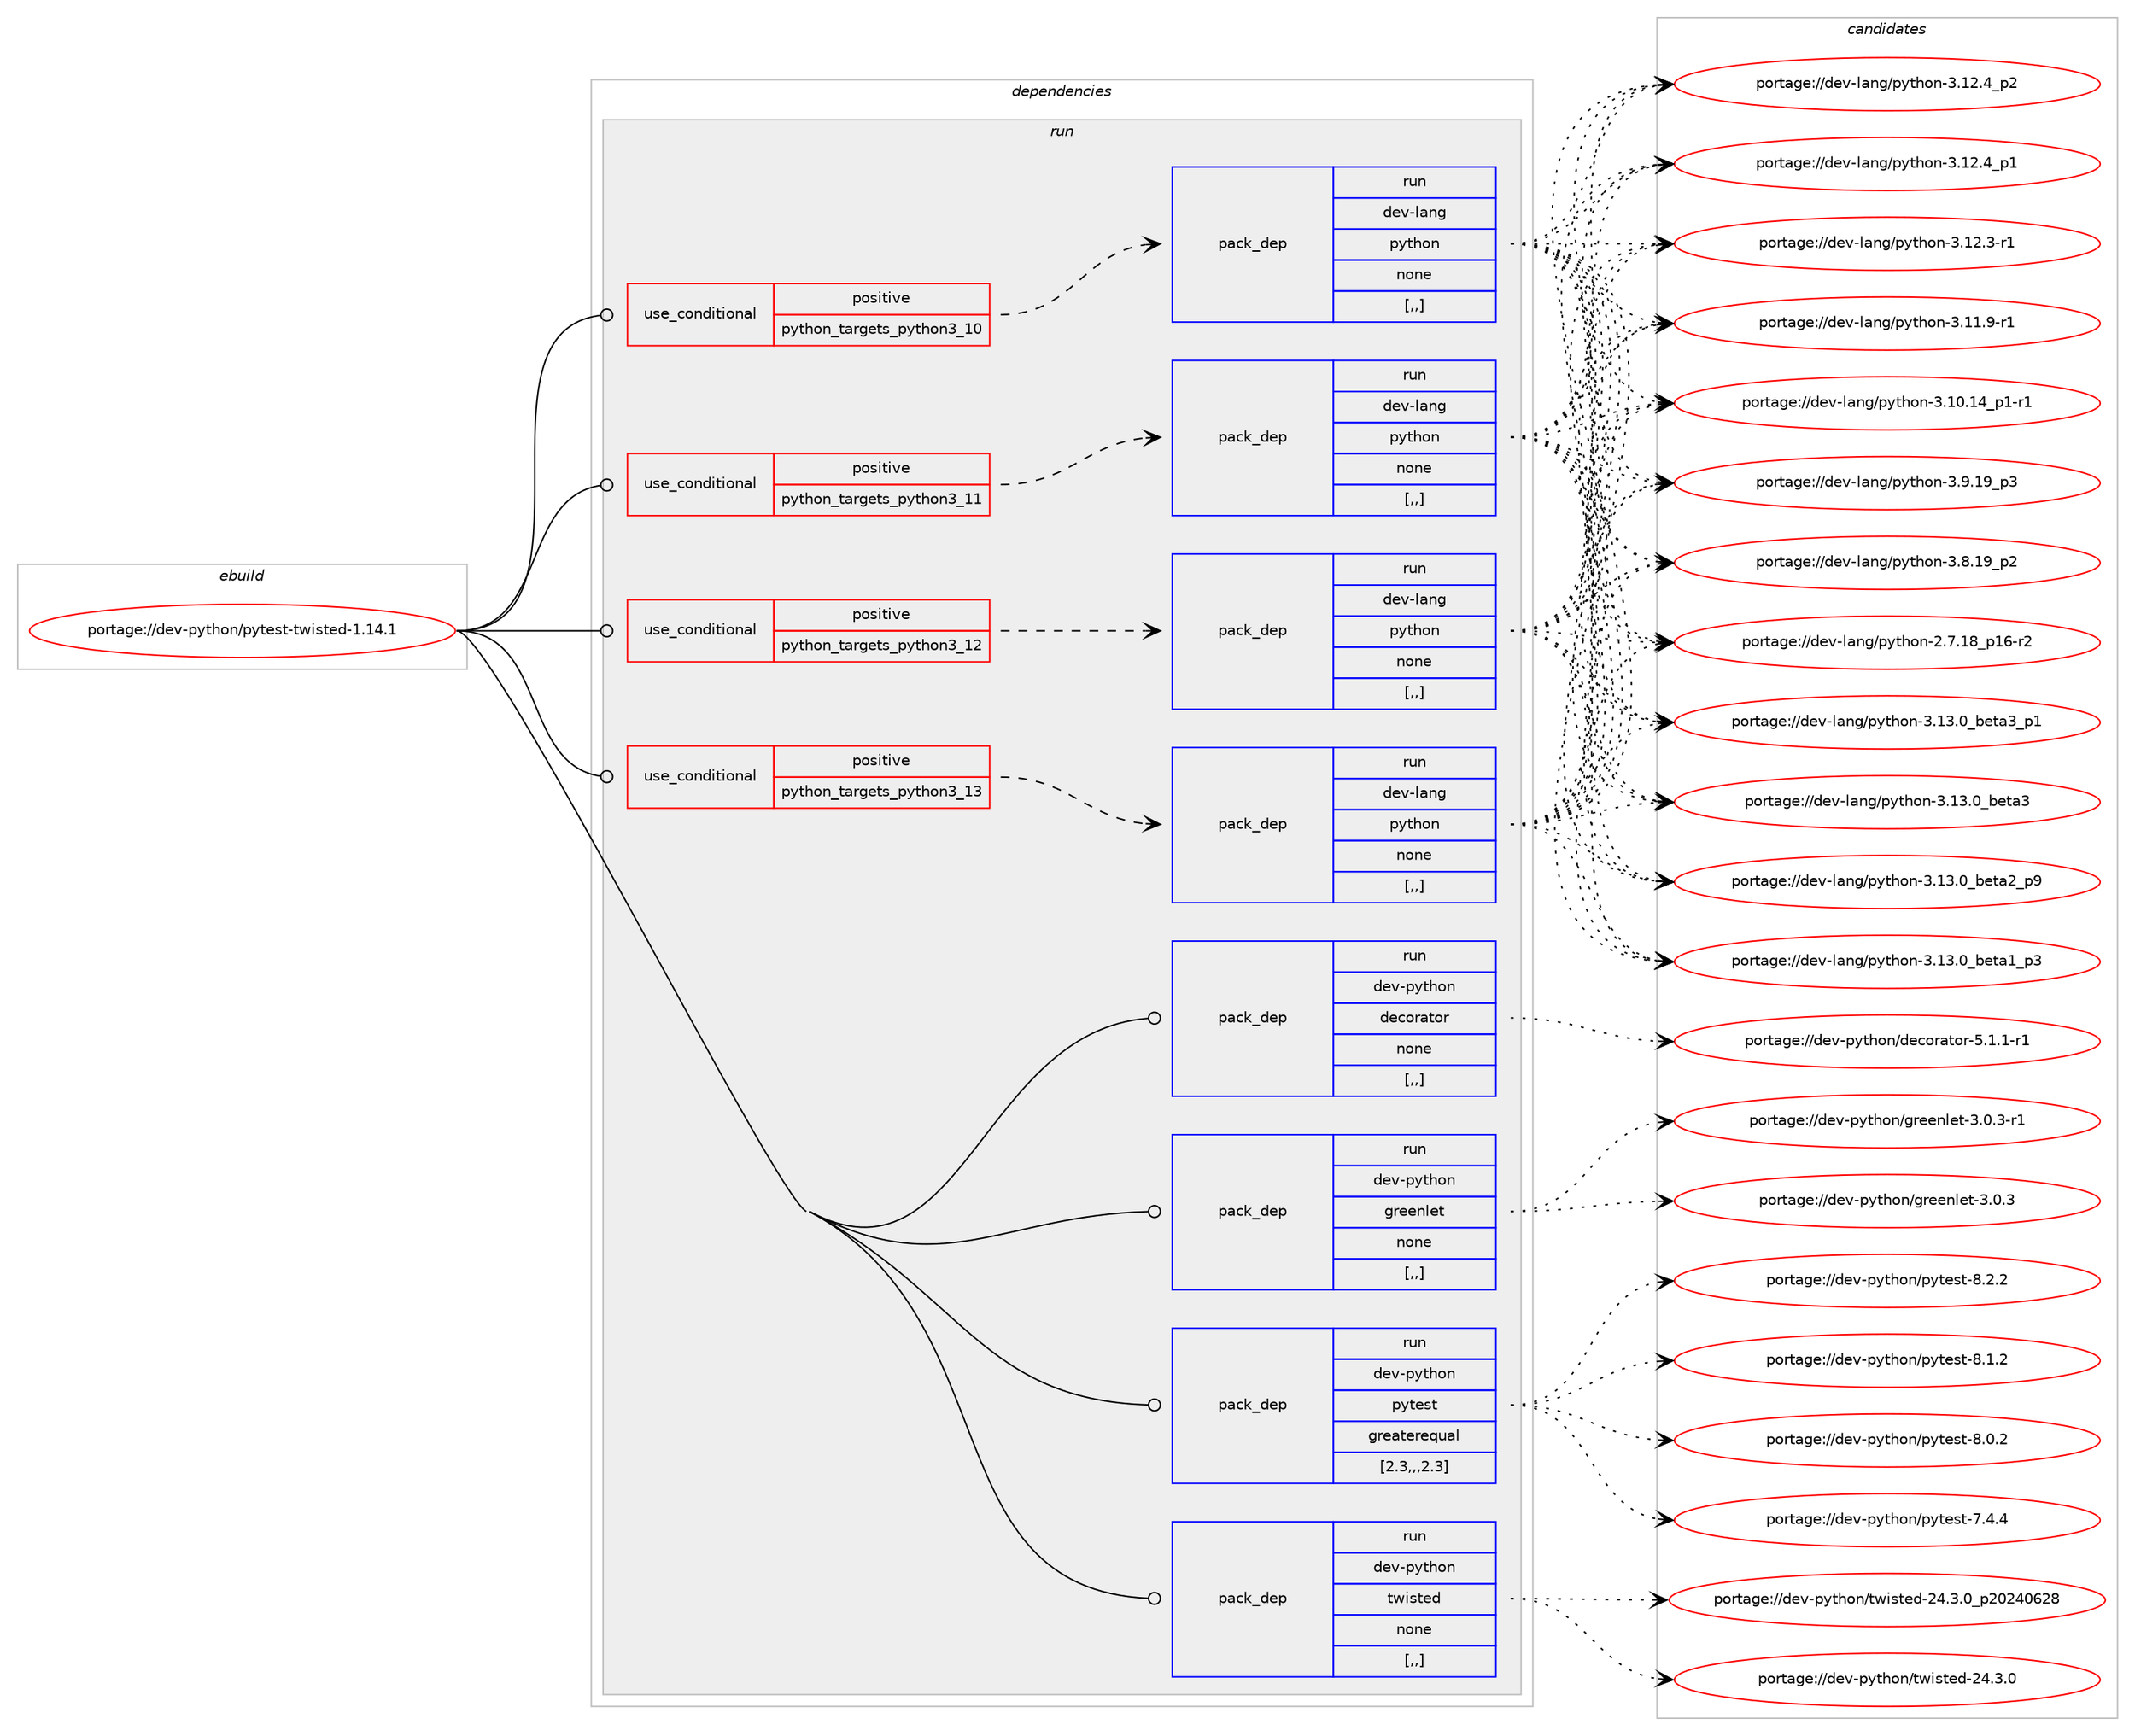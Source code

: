 digraph prolog {

# *************
# Graph options
# *************

newrank=true;
concentrate=true;
compound=true;
graph [rankdir=LR,fontname=Helvetica,fontsize=10,ranksep=1.5];#, ranksep=2.5, nodesep=0.2];
edge  [arrowhead=vee];
node  [fontname=Helvetica,fontsize=10];

# **********
# The ebuild
# **********

subgraph cluster_leftcol {
color=gray;
label=<<i>ebuild</i>>;
id [label="portage://dev-python/pytest-twisted-1.14.1", color=red, width=4, href="../dev-python/pytest-twisted-1.14.1.svg"];
}

# ****************
# The dependencies
# ****************

subgraph cluster_midcol {
color=gray;
label=<<i>dependencies</i>>;
subgraph cluster_compile {
fillcolor="#eeeeee";
style=filled;
label=<<i>compile</i>>;
}
subgraph cluster_compileandrun {
fillcolor="#eeeeee";
style=filled;
label=<<i>compile and run</i>>;
}
subgraph cluster_run {
fillcolor="#eeeeee";
style=filled;
label=<<i>run</i>>;
subgraph cond37966 {
dependency159181 [label=<<TABLE BORDER="0" CELLBORDER="1" CELLSPACING="0" CELLPADDING="4"><TR><TD ROWSPAN="3" CELLPADDING="10">use_conditional</TD></TR><TR><TD>positive</TD></TR><TR><TD>python_targets_python3_10</TD></TR></TABLE>>, shape=none, color=red];
subgraph pack119946 {
dependency159182 [label=<<TABLE BORDER="0" CELLBORDER="1" CELLSPACING="0" CELLPADDING="4" WIDTH="220"><TR><TD ROWSPAN="6" CELLPADDING="30">pack_dep</TD></TR><TR><TD WIDTH="110">run</TD></TR><TR><TD>dev-lang</TD></TR><TR><TD>python</TD></TR><TR><TD>none</TD></TR><TR><TD>[,,]</TD></TR></TABLE>>, shape=none, color=blue];
}
dependency159181:e -> dependency159182:w [weight=20,style="dashed",arrowhead="vee"];
}
id:e -> dependency159181:w [weight=20,style="solid",arrowhead="odot"];
subgraph cond37967 {
dependency159183 [label=<<TABLE BORDER="0" CELLBORDER="1" CELLSPACING="0" CELLPADDING="4"><TR><TD ROWSPAN="3" CELLPADDING="10">use_conditional</TD></TR><TR><TD>positive</TD></TR><TR><TD>python_targets_python3_11</TD></TR></TABLE>>, shape=none, color=red];
subgraph pack119947 {
dependency159184 [label=<<TABLE BORDER="0" CELLBORDER="1" CELLSPACING="0" CELLPADDING="4" WIDTH="220"><TR><TD ROWSPAN="6" CELLPADDING="30">pack_dep</TD></TR><TR><TD WIDTH="110">run</TD></TR><TR><TD>dev-lang</TD></TR><TR><TD>python</TD></TR><TR><TD>none</TD></TR><TR><TD>[,,]</TD></TR></TABLE>>, shape=none, color=blue];
}
dependency159183:e -> dependency159184:w [weight=20,style="dashed",arrowhead="vee"];
}
id:e -> dependency159183:w [weight=20,style="solid",arrowhead="odot"];
subgraph cond37968 {
dependency159185 [label=<<TABLE BORDER="0" CELLBORDER="1" CELLSPACING="0" CELLPADDING="4"><TR><TD ROWSPAN="3" CELLPADDING="10">use_conditional</TD></TR><TR><TD>positive</TD></TR><TR><TD>python_targets_python3_12</TD></TR></TABLE>>, shape=none, color=red];
subgraph pack119948 {
dependency159186 [label=<<TABLE BORDER="0" CELLBORDER="1" CELLSPACING="0" CELLPADDING="4" WIDTH="220"><TR><TD ROWSPAN="6" CELLPADDING="30">pack_dep</TD></TR><TR><TD WIDTH="110">run</TD></TR><TR><TD>dev-lang</TD></TR><TR><TD>python</TD></TR><TR><TD>none</TD></TR><TR><TD>[,,]</TD></TR></TABLE>>, shape=none, color=blue];
}
dependency159185:e -> dependency159186:w [weight=20,style="dashed",arrowhead="vee"];
}
id:e -> dependency159185:w [weight=20,style="solid",arrowhead="odot"];
subgraph cond37969 {
dependency159187 [label=<<TABLE BORDER="0" CELLBORDER="1" CELLSPACING="0" CELLPADDING="4"><TR><TD ROWSPAN="3" CELLPADDING="10">use_conditional</TD></TR><TR><TD>positive</TD></TR><TR><TD>python_targets_python3_13</TD></TR></TABLE>>, shape=none, color=red];
subgraph pack119949 {
dependency159188 [label=<<TABLE BORDER="0" CELLBORDER="1" CELLSPACING="0" CELLPADDING="4" WIDTH="220"><TR><TD ROWSPAN="6" CELLPADDING="30">pack_dep</TD></TR><TR><TD WIDTH="110">run</TD></TR><TR><TD>dev-lang</TD></TR><TR><TD>python</TD></TR><TR><TD>none</TD></TR><TR><TD>[,,]</TD></TR></TABLE>>, shape=none, color=blue];
}
dependency159187:e -> dependency159188:w [weight=20,style="dashed",arrowhead="vee"];
}
id:e -> dependency159187:w [weight=20,style="solid",arrowhead="odot"];
subgraph pack119950 {
dependency159189 [label=<<TABLE BORDER="0" CELLBORDER="1" CELLSPACING="0" CELLPADDING="4" WIDTH="220"><TR><TD ROWSPAN="6" CELLPADDING="30">pack_dep</TD></TR><TR><TD WIDTH="110">run</TD></TR><TR><TD>dev-python</TD></TR><TR><TD>decorator</TD></TR><TR><TD>none</TD></TR><TR><TD>[,,]</TD></TR></TABLE>>, shape=none, color=blue];
}
id:e -> dependency159189:w [weight=20,style="solid",arrowhead="odot"];
subgraph pack119951 {
dependency159190 [label=<<TABLE BORDER="0" CELLBORDER="1" CELLSPACING="0" CELLPADDING="4" WIDTH="220"><TR><TD ROWSPAN="6" CELLPADDING="30">pack_dep</TD></TR><TR><TD WIDTH="110">run</TD></TR><TR><TD>dev-python</TD></TR><TR><TD>greenlet</TD></TR><TR><TD>none</TD></TR><TR><TD>[,,]</TD></TR></TABLE>>, shape=none, color=blue];
}
id:e -> dependency159190:w [weight=20,style="solid",arrowhead="odot"];
subgraph pack119952 {
dependency159191 [label=<<TABLE BORDER="0" CELLBORDER="1" CELLSPACING="0" CELLPADDING="4" WIDTH="220"><TR><TD ROWSPAN="6" CELLPADDING="30">pack_dep</TD></TR><TR><TD WIDTH="110">run</TD></TR><TR><TD>dev-python</TD></TR><TR><TD>pytest</TD></TR><TR><TD>greaterequal</TD></TR><TR><TD>[2.3,,,2.3]</TD></TR></TABLE>>, shape=none, color=blue];
}
id:e -> dependency159191:w [weight=20,style="solid",arrowhead="odot"];
subgraph pack119953 {
dependency159192 [label=<<TABLE BORDER="0" CELLBORDER="1" CELLSPACING="0" CELLPADDING="4" WIDTH="220"><TR><TD ROWSPAN="6" CELLPADDING="30">pack_dep</TD></TR><TR><TD WIDTH="110">run</TD></TR><TR><TD>dev-python</TD></TR><TR><TD>twisted</TD></TR><TR><TD>none</TD></TR><TR><TD>[,,]</TD></TR></TABLE>>, shape=none, color=blue];
}
id:e -> dependency159192:w [weight=20,style="solid",arrowhead="odot"];
}
}

# **************
# The candidates
# **************

subgraph cluster_choices {
rank=same;
color=gray;
label=<<i>candidates</i>>;

subgraph choice119946 {
color=black;
nodesep=1;
choice10010111845108971101034711212111610411111045514649514648959810111697519511249 [label="portage://dev-lang/python-3.13.0_beta3_p1", color=red, width=4,href="../dev-lang/python-3.13.0_beta3_p1.svg"];
choice1001011184510897110103471121211161041111104551464951464895981011169751 [label="portage://dev-lang/python-3.13.0_beta3", color=red, width=4,href="../dev-lang/python-3.13.0_beta3.svg"];
choice10010111845108971101034711212111610411111045514649514648959810111697509511257 [label="portage://dev-lang/python-3.13.0_beta2_p9", color=red, width=4,href="../dev-lang/python-3.13.0_beta2_p9.svg"];
choice10010111845108971101034711212111610411111045514649514648959810111697499511251 [label="portage://dev-lang/python-3.13.0_beta1_p3", color=red, width=4,href="../dev-lang/python-3.13.0_beta1_p3.svg"];
choice100101118451089711010347112121116104111110455146495046529511250 [label="portage://dev-lang/python-3.12.4_p2", color=red, width=4,href="../dev-lang/python-3.12.4_p2.svg"];
choice100101118451089711010347112121116104111110455146495046529511249 [label="portage://dev-lang/python-3.12.4_p1", color=red, width=4,href="../dev-lang/python-3.12.4_p1.svg"];
choice100101118451089711010347112121116104111110455146495046514511449 [label="portage://dev-lang/python-3.12.3-r1", color=red, width=4,href="../dev-lang/python-3.12.3-r1.svg"];
choice100101118451089711010347112121116104111110455146494946574511449 [label="portage://dev-lang/python-3.11.9-r1", color=red, width=4,href="../dev-lang/python-3.11.9-r1.svg"];
choice100101118451089711010347112121116104111110455146494846495295112494511449 [label="portage://dev-lang/python-3.10.14_p1-r1", color=red, width=4,href="../dev-lang/python-3.10.14_p1-r1.svg"];
choice100101118451089711010347112121116104111110455146574649579511251 [label="portage://dev-lang/python-3.9.19_p3", color=red, width=4,href="../dev-lang/python-3.9.19_p3.svg"];
choice100101118451089711010347112121116104111110455146564649579511250 [label="portage://dev-lang/python-3.8.19_p2", color=red, width=4,href="../dev-lang/python-3.8.19_p2.svg"];
choice100101118451089711010347112121116104111110455046554649569511249544511450 [label="portage://dev-lang/python-2.7.18_p16-r2", color=red, width=4,href="../dev-lang/python-2.7.18_p16-r2.svg"];
dependency159182:e -> choice10010111845108971101034711212111610411111045514649514648959810111697519511249:w [style=dotted,weight="100"];
dependency159182:e -> choice1001011184510897110103471121211161041111104551464951464895981011169751:w [style=dotted,weight="100"];
dependency159182:e -> choice10010111845108971101034711212111610411111045514649514648959810111697509511257:w [style=dotted,weight="100"];
dependency159182:e -> choice10010111845108971101034711212111610411111045514649514648959810111697499511251:w [style=dotted,weight="100"];
dependency159182:e -> choice100101118451089711010347112121116104111110455146495046529511250:w [style=dotted,weight="100"];
dependency159182:e -> choice100101118451089711010347112121116104111110455146495046529511249:w [style=dotted,weight="100"];
dependency159182:e -> choice100101118451089711010347112121116104111110455146495046514511449:w [style=dotted,weight="100"];
dependency159182:e -> choice100101118451089711010347112121116104111110455146494946574511449:w [style=dotted,weight="100"];
dependency159182:e -> choice100101118451089711010347112121116104111110455146494846495295112494511449:w [style=dotted,weight="100"];
dependency159182:e -> choice100101118451089711010347112121116104111110455146574649579511251:w [style=dotted,weight="100"];
dependency159182:e -> choice100101118451089711010347112121116104111110455146564649579511250:w [style=dotted,weight="100"];
dependency159182:e -> choice100101118451089711010347112121116104111110455046554649569511249544511450:w [style=dotted,weight="100"];
}
subgraph choice119947 {
color=black;
nodesep=1;
choice10010111845108971101034711212111610411111045514649514648959810111697519511249 [label="portage://dev-lang/python-3.13.0_beta3_p1", color=red, width=4,href="../dev-lang/python-3.13.0_beta3_p1.svg"];
choice1001011184510897110103471121211161041111104551464951464895981011169751 [label="portage://dev-lang/python-3.13.0_beta3", color=red, width=4,href="../dev-lang/python-3.13.0_beta3.svg"];
choice10010111845108971101034711212111610411111045514649514648959810111697509511257 [label="portage://dev-lang/python-3.13.0_beta2_p9", color=red, width=4,href="../dev-lang/python-3.13.0_beta2_p9.svg"];
choice10010111845108971101034711212111610411111045514649514648959810111697499511251 [label="portage://dev-lang/python-3.13.0_beta1_p3", color=red, width=4,href="../dev-lang/python-3.13.0_beta1_p3.svg"];
choice100101118451089711010347112121116104111110455146495046529511250 [label="portage://dev-lang/python-3.12.4_p2", color=red, width=4,href="../dev-lang/python-3.12.4_p2.svg"];
choice100101118451089711010347112121116104111110455146495046529511249 [label="portage://dev-lang/python-3.12.4_p1", color=red, width=4,href="../dev-lang/python-3.12.4_p1.svg"];
choice100101118451089711010347112121116104111110455146495046514511449 [label="portage://dev-lang/python-3.12.3-r1", color=red, width=4,href="../dev-lang/python-3.12.3-r1.svg"];
choice100101118451089711010347112121116104111110455146494946574511449 [label="portage://dev-lang/python-3.11.9-r1", color=red, width=4,href="../dev-lang/python-3.11.9-r1.svg"];
choice100101118451089711010347112121116104111110455146494846495295112494511449 [label="portage://dev-lang/python-3.10.14_p1-r1", color=red, width=4,href="../dev-lang/python-3.10.14_p1-r1.svg"];
choice100101118451089711010347112121116104111110455146574649579511251 [label="portage://dev-lang/python-3.9.19_p3", color=red, width=4,href="../dev-lang/python-3.9.19_p3.svg"];
choice100101118451089711010347112121116104111110455146564649579511250 [label="portage://dev-lang/python-3.8.19_p2", color=red, width=4,href="../dev-lang/python-3.8.19_p2.svg"];
choice100101118451089711010347112121116104111110455046554649569511249544511450 [label="portage://dev-lang/python-2.7.18_p16-r2", color=red, width=4,href="../dev-lang/python-2.7.18_p16-r2.svg"];
dependency159184:e -> choice10010111845108971101034711212111610411111045514649514648959810111697519511249:w [style=dotted,weight="100"];
dependency159184:e -> choice1001011184510897110103471121211161041111104551464951464895981011169751:w [style=dotted,weight="100"];
dependency159184:e -> choice10010111845108971101034711212111610411111045514649514648959810111697509511257:w [style=dotted,weight="100"];
dependency159184:e -> choice10010111845108971101034711212111610411111045514649514648959810111697499511251:w [style=dotted,weight="100"];
dependency159184:e -> choice100101118451089711010347112121116104111110455146495046529511250:w [style=dotted,weight="100"];
dependency159184:e -> choice100101118451089711010347112121116104111110455146495046529511249:w [style=dotted,weight="100"];
dependency159184:e -> choice100101118451089711010347112121116104111110455146495046514511449:w [style=dotted,weight="100"];
dependency159184:e -> choice100101118451089711010347112121116104111110455146494946574511449:w [style=dotted,weight="100"];
dependency159184:e -> choice100101118451089711010347112121116104111110455146494846495295112494511449:w [style=dotted,weight="100"];
dependency159184:e -> choice100101118451089711010347112121116104111110455146574649579511251:w [style=dotted,weight="100"];
dependency159184:e -> choice100101118451089711010347112121116104111110455146564649579511250:w [style=dotted,weight="100"];
dependency159184:e -> choice100101118451089711010347112121116104111110455046554649569511249544511450:w [style=dotted,weight="100"];
}
subgraph choice119948 {
color=black;
nodesep=1;
choice10010111845108971101034711212111610411111045514649514648959810111697519511249 [label="portage://dev-lang/python-3.13.0_beta3_p1", color=red, width=4,href="../dev-lang/python-3.13.0_beta3_p1.svg"];
choice1001011184510897110103471121211161041111104551464951464895981011169751 [label="portage://dev-lang/python-3.13.0_beta3", color=red, width=4,href="../dev-lang/python-3.13.0_beta3.svg"];
choice10010111845108971101034711212111610411111045514649514648959810111697509511257 [label="portage://dev-lang/python-3.13.0_beta2_p9", color=red, width=4,href="../dev-lang/python-3.13.0_beta2_p9.svg"];
choice10010111845108971101034711212111610411111045514649514648959810111697499511251 [label="portage://dev-lang/python-3.13.0_beta1_p3", color=red, width=4,href="../dev-lang/python-3.13.0_beta1_p3.svg"];
choice100101118451089711010347112121116104111110455146495046529511250 [label="portage://dev-lang/python-3.12.4_p2", color=red, width=4,href="../dev-lang/python-3.12.4_p2.svg"];
choice100101118451089711010347112121116104111110455146495046529511249 [label="portage://dev-lang/python-3.12.4_p1", color=red, width=4,href="../dev-lang/python-3.12.4_p1.svg"];
choice100101118451089711010347112121116104111110455146495046514511449 [label="portage://dev-lang/python-3.12.3-r1", color=red, width=4,href="../dev-lang/python-3.12.3-r1.svg"];
choice100101118451089711010347112121116104111110455146494946574511449 [label="portage://dev-lang/python-3.11.9-r1", color=red, width=4,href="../dev-lang/python-3.11.9-r1.svg"];
choice100101118451089711010347112121116104111110455146494846495295112494511449 [label="portage://dev-lang/python-3.10.14_p1-r1", color=red, width=4,href="../dev-lang/python-3.10.14_p1-r1.svg"];
choice100101118451089711010347112121116104111110455146574649579511251 [label="portage://dev-lang/python-3.9.19_p3", color=red, width=4,href="../dev-lang/python-3.9.19_p3.svg"];
choice100101118451089711010347112121116104111110455146564649579511250 [label="portage://dev-lang/python-3.8.19_p2", color=red, width=4,href="../dev-lang/python-3.8.19_p2.svg"];
choice100101118451089711010347112121116104111110455046554649569511249544511450 [label="portage://dev-lang/python-2.7.18_p16-r2", color=red, width=4,href="../dev-lang/python-2.7.18_p16-r2.svg"];
dependency159186:e -> choice10010111845108971101034711212111610411111045514649514648959810111697519511249:w [style=dotted,weight="100"];
dependency159186:e -> choice1001011184510897110103471121211161041111104551464951464895981011169751:w [style=dotted,weight="100"];
dependency159186:e -> choice10010111845108971101034711212111610411111045514649514648959810111697509511257:w [style=dotted,weight="100"];
dependency159186:e -> choice10010111845108971101034711212111610411111045514649514648959810111697499511251:w [style=dotted,weight="100"];
dependency159186:e -> choice100101118451089711010347112121116104111110455146495046529511250:w [style=dotted,weight="100"];
dependency159186:e -> choice100101118451089711010347112121116104111110455146495046529511249:w [style=dotted,weight="100"];
dependency159186:e -> choice100101118451089711010347112121116104111110455146495046514511449:w [style=dotted,weight="100"];
dependency159186:e -> choice100101118451089711010347112121116104111110455146494946574511449:w [style=dotted,weight="100"];
dependency159186:e -> choice100101118451089711010347112121116104111110455146494846495295112494511449:w [style=dotted,weight="100"];
dependency159186:e -> choice100101118451089711010347112121116104111110455146574649579511251:w [style=dotted,weight="100"];
dependency159186:e -> choice100101118451089711010347112121116104111110455146564649579511250:w [style=dotted,weight="100"];
dependency159186:e -> choice100101118451089711010347112121116104111110455046554649569511249544511450:w [style=dotted,weight="100"];
}
subgraph choice119949 {
color=black;
nodesep=1;
choice10010111845108971101034711212111610411111045514649514648959810111697519511249 [label="portage://dev-lang/python-3.13.0_beta3_p1", color=red, width=4,href="../dev-lang/python-3.13.0_beta3_p1.svg"];
choice1001011184510897110103471121211161041111104551464951464895981011169751 [label="portage://dev-lang/python-3.13.0_beta3", color=red, width=4,href="../dev-lang/python-3.13.0_beta3.svg"];
choice10010111845108971101034711212111610411111045514649514648959810111697509511257 [label="portage://dev-lang/python-3.13.0_beta2_p9", color=red, width=4,href="../dev-lang/python-3.13.0_beta2_p9.svg"];
choice10010111845108971101034711212111610411111045514649514648959810111697499511251 [label="portage://dev-lang/python-3.13.0_beta1_p3", color=red, width=4,href="../dev-lang/python-3.13.0_beta1_p3.svg"];
choice100101118451089711010347112121116104111110455146495046529511250 [label="portage://dev-lang/python-3.12.4_p2", color=red, width=4,href="../dev-lang/python-3.12.4_p2.svg"];
choice100101118451089711010347112121116104111110455146495046529511249 [label="portage://dev-lang/python-3.12.4_p1", color=red, width=4,href="../dev-lang/python-3.12.4_p1.svg"];
choice100101118451089711010347112121116104111110455146495046514511449 [label="portage://dev-lang/python-3.12.3-r1", color=red, width=4,href="../dev-lang/python-3.12.3-r1.svg"];
choice100101118451089711010347112121116104111110455146494946574511449 [label="portage://dev-lang/python-3.11.9-r1", color=red, width=4,href="../dev-lang/python-3.11.9-r1.svg"];
choice100101118451089711010347112121116104111110455146494846495295112494511449 [label="portage://dev-lang/python-3.10.14_p1-r1", color=red, width=4,href="../dev-lang/python-3.10.14_p1-r1.svg"];
choice100101118451089711010347112121116104111110455146574649579511251 [label="portage://dev-lang/python-3.9.19_p3", color=red, width=4,href="../dev-lang/python-3.9.19_p3.svg"];
choice100101118451089711010347112121116104111110455146564649579511250 [label="portage://dev-lang/python-3.8.19_p2", color=red, width=4,href="../dev-lang/python-3.8.19_p2.svg"];
choice100101118451089711010347112121116104111110455046554649569511249544511450 [label="portage://dev-lang/python-2.7.18_p16-r2", color=red, width=4,href="../dev-lang/python-2.7.18_p16-r2.svg"];
dependency159188:e -> choice10010111845108971101034711212111610411111045514649514648959810111697519511249:w [style=dotted,weight="100"];
dependency159188:e -> choice1001011184510897110103471121211161041111104551464951464895981011169751:w [style=dotted,weight="100"];
dependency159188:e -> choice10010111845108971101034711212111610411111045514649514648959810111697509511257:w [style=dotted,weight="100"];
dependency159188:e -> choice10010111845108971101034711212111610411111045514649514648959810111697499511251:w [style=dotted,weight="100"];
dependency159188:e -> choice100101118451089711010347112121116104111110455146495046529511250:w [style=dotted,weight="100"];
dependency159188:e -> choice100101118451089711010347112121116104111110455146495046529511249:w [style=dotted,weight="100"];
dependency159188:e -> choice100101118451089711010347112121116104111110455146495046514511449:w [style=dotted,weight="100"];
dependency159188:e -> choice100101118451089711010347112121116104111110455146494946574511449:w [style=dotted,weight="100"];
dependency159188:e -> choice100101118451089711010347112121116104111110455146494846495295112494511449:w [style=dotted,weight="100"];
dependency159188:e -> choice100101118451089711010347112121116104111110455146574649579511251:w [style=dotted,weight="100"];
dependency159188:e -> choice100101118451089711010347112121116104111110455146564649579511250:w [style=dotted,weight="100"];
dependency159188:e -> choice100101118451089711010347112121116104111110455046554649569511249544511450:w [style=dotted,weight="100"];
}
subgraph choice119950 {
color=black;
nodesep=1;
choice100101118451121211161041111104710010199111114971161111144553464946494511449 [label="portage://dev-python/decorator-5.1.1-r1", color=red, width=4,href="../dev-python/decorator-5.1.1-r1.svg"];
dependency159189:e -> choice100101118451121211161041111104710010199111114971161111144553464946494511449:w [style=dotted,weight="100"];
}
subgraph choice119951 {
color=black;
nodesep=1;
choice10010111845112121116104111110471031141011011101081011164551464846514511449 [label="portage://dev-python/greenlet-3.0.3-r1", color=red, width=4,href="../dev-python/greenlet-3.0.3-r1.svg"];
choice1001011184511212111610411111047103114101101110108101116455146484651 [label="portage://dev-python/greenlet-3.0.3", color=red, width=4,href="../dev-python/greenlet-3.0.3.svg"];
dependency159190:e -> choice10010111845112121116104111110471031141011011101081011164551464846514511449:w [style=dotted,weight="100"];
dependency159190:e -> choice1001011184511212111610411111047103114101101110108101116455146484651:w [style=dotted,weight="100"];
}
subgraph choice119952 {
color=black;
nodesep=1;
choice1001011184511212111610411111047112121116101115116455646504650 [label="portage://dev-python/pytest-8.2.2", color=red, width=4,href="../dev-python/pytest-8.2.2.svg"];
choice1001011184511212111610411111047112121116101115116455646494650 [label="portage://dev-python/pytest-8.1.2", color=red, width=4,href="../dev-python/pytest-8.1.2.svg"];
choice1001011184511212111610411111047112121116101115116455646484650 [label="portage://dev-python/pytest-8.0.2", color=red, width=4,href="../dev-python/pytest-8.0.2.svg"];
choice1001011184511212111610411111047112121116101115116455546524652 [label="portage://dev-python/pytest-7.4.4", color=red, width=4,href="../dev-python/pytest-7.4.4.svg"];
dependency159191:e -> choice1001011184511212111610411111047112121116101115116455646504650:w [style=dotted,weight="100"];
dependency159191:e -> choice1001011184511212111610411111047112121116101115116455646494650:w [style=dotted,weight="100"];
dependency159191:e -> choice1001011184511212111610411111047112121116101115116455646484650:w [style=dotted,weight="100"];
dependency159191:e -> choice1001011184511212111610411111047112121116101115116455546524652:w [style=dotted,weight="100"];
}
subgraph choice119953 {
color=black;
nodesep=1;
choice100101118451121211161041111104711611910511511610110045505246514648951125048505248545056 [label="portage://dev-python/twisted-24.3.0_p20240628", color=red, width=4,href="../dev-python/twisted-24.3.0_p20240628.svg"];
choice100101118451121211161041111104711611910511511610110045505246514648 [label="portage://dev-python/twisted-24.3.0", color=red, width=4,href="../dev-python/twisted-24.3.0.svg"];
dependency159192:e -> choice100101118451121211161041111104711611910511511610110045505246514648951125048505248545056:w [style=dotted,weight="100"];
dependency159192:e -> choice100101118451121211161041111104711611910511511610110045505246514648:w [style=dotted,weight="100"];
}
}

}
